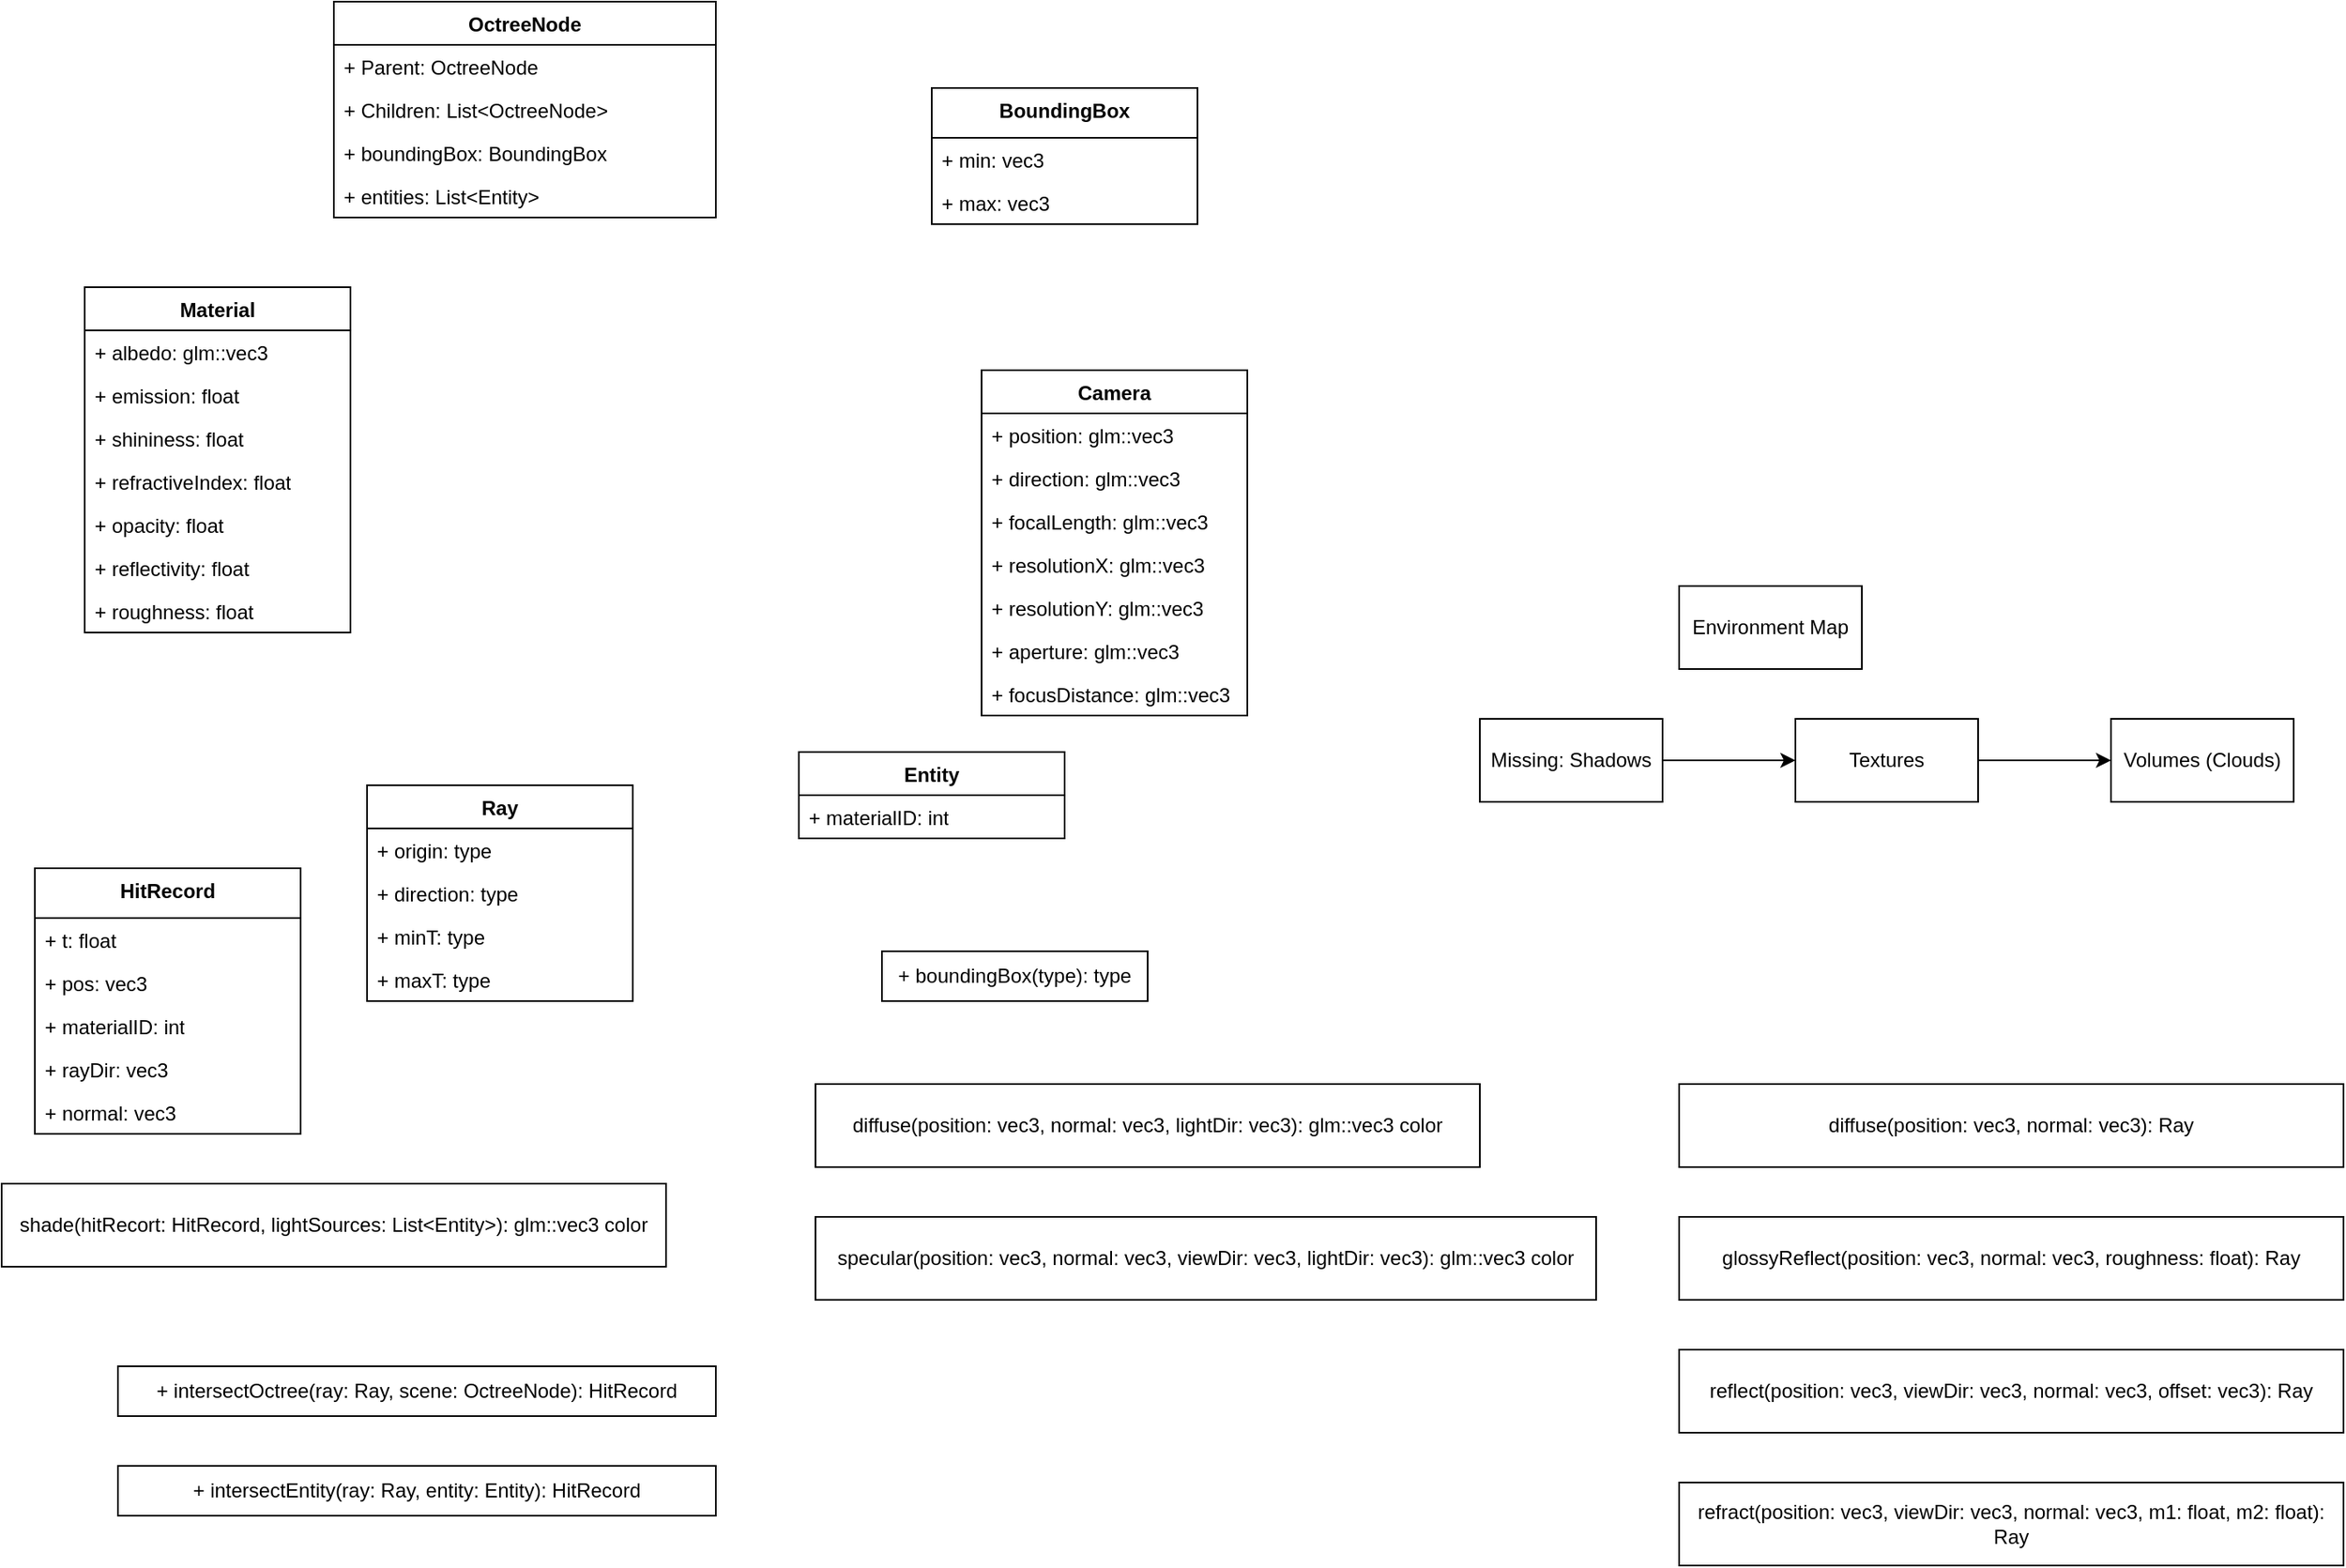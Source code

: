 <mxfile version="27.0.9">
  <diagram name="Page-1" id="QE2I0hBkENBcoeH3K7xq">
    <mxGraphModel dx="946" dy="2329" grid="1" gridSize="10" guides="1" tooltips="1" connect="1" arrows="1" fold="1" page="1" pageScale="1" pageWidth="850" pageHeight="1100" math="0" shadow="0">
      <root>
        <mxCell id="0" />
        <mxCell id="1" parent="0" />
        <mxCell id="vTuQ6a2-xUjpBcH3OW8b-1" value="Ray" style="swimlane;fontStyle=1;align=center;verticalAlign=top;childLayout=stackLayout;horizontal=1;startSize=26;horizontalStack=0;resizeParent=1;resizeParentMax=0;resizeLast=0;collapsible=1;marginBottom=0;whiteSpace=wrap;html=1;" vertex="1" parent="1">
          <mxGeometry x="250" y="540" width="160" height="130" as="geometry" />
        </mxCell>
        <mxCell id="vTuQ6a2-xUjpBcH3OW8b-2" value="+ origin: type" style="text;strokeColor=none;fillColor=none;align=left;verticalAlign=top;spacingLeft=4;spacingRight=4;overflow=hidden;rotatable=0;points=[[0,0.5],[1,0.5]];portConstraint=eastwest;whiteSpace=wrap;html=1;" vertex="1" parent="vTuQ6a2-xUjpBcH3OW8b-1">
          <mxGeometry y="26" width="160" height="26" as="geometry" />
        </mxCell>
        <mxCell id="vTuQ6a2-xUjpBcH3OW8b-32" value="+ direction: type" style="text;strokeColor=none;fillColor=none;align=left;verticalAlign=top;spacingLeft=4;spacingRight=4;overflow=hidden;rotatable=0;points=[[0,0.5],[1,0.5]];portConstraint=eastwest;whiteSpace=wrap;html=1;" vertex="1" parent="vTuQ6a2-xUjpBcH3OW8b-1">
          <mxGeometry y="52" width="160" height="26" as="geometry" />
        </mxCell>
        <mxCell id="vTuQ6a2-xUjpBcH3OW8b-54" value="+ minT: type" style="text;strokeColor=none;fillColor=none;align=left;verticalAlign=top;spacingLeft=4;spacingRight=4;overflow=hidden;rotatable=0;points=[[0,0.5],[1,0.5]];portConstraint=eastwest;whiteSpace=wrap;html=1;" vertex="1" parent="vTuQ6a2-xUjpBcH3OW8b-1">
          <mxGeometry y="78" width="160" height="26" as="geometry" />
        </mxCell>
        <mxCell id="vTuQ6a2-xUjpBcH3OW8b-55" value="+ maxT: type" style="text;strokeColor=none;fillColor=none;align=left;verticalAlign=top;spacingLeft=4;spacingRight=4;overflow=hidden;rotatable=0;points=[[0,0.5],[1,0.5]];portConstraint=eastwest;whiteSpace=wrap;html=1;" vertex="1" parent="vTuQ6a2-xUjpBcH3OW8b-1">
          <mxGeometry y="104" width="160" height="26" as="geometry" />
        </mxCell>
        <mxCell id="vTuQ6a2-xUjpBcH3OW8b-5" value="Material" style="swimlane;fontStyle=1;align=center;verticalAlign=top;childLayout=stackLayout;horizontal=1;startSize=26;horizontalStack=0;resizeParent=1;resizeParentMax=0;resizeLast=0;collapsible=1;marginBottom=0;whiteSpace=wrap;html=1;" vertex="1" parent="1">
          <mxGeometry x="80" y="240" width="160" height="208" as="geometry" />
        </mxCell>
        <mxCell id="vTuQ6a2-xUjpBcH3OW8b-6" value="+ albedo: glm::vec3" style="text;strokeColor=none;fillColor=none;align=left;verticalAlign=top;spacingLeft=4;spacingRight=4;overflow=hidden;rotatable=0;points=[[0,0.5],[1,0.5]];portConstraint=eastwest;whiteSpace=wrap;html=1;" vertex="1" parent="vTuQ6a2-xUjpBcH3OW8b-5">
          <mxGeometry y="26" width="160" height="26" as="geometry" />
        </mxCell>
        <mxCell id="vTuQ6a2-xUjpBcH3OW8b-31" value="+ emission: float" style="text;strokeColor=none;fillColor=none;align=left;verticalAlign=top;spacingLeft=4;spacingRight=4;overflow=hidden;rotatable=0;points=[[0,0.5],[1,0.5]];portConstraint=eastwest;whiteSpace=wrap;html=1;" vertex="1" parent="vTuQ6a2-xUjpBcH3OW8b-5">
          <mxGeometry y="52" width="160" height="26" as="geometry" />
        </mxCell>
        <mxCell id="vTuQ6a2-xUjpBcH3OW8b-43" value="+ shininess: float" style="text;strokeColor=none;fillColor=none;align=left;verticalAlign=top;spacingLeft=4;spacingRight=4;overflow=hidden;rotatable=0;points=[[0,0.5],[1,0.5]];portConstraint=eastwest;whiteSpace=wrap;html=1;" vertex="1" parent="vTuQ6a2-xUjpBcH3OW8b-5">
          <mxGeometry y="78" width="160" height="26" as="geometry" />
        </mxCell>
        <mxCell id="vTuQ6a2-xUjpBcH3OW8b-44" value="+ refractiveIndex: float" style="text;strokeColor=none;fillColor=none;align=left;verticalAlign=top;spacingLeft=4;spacingRight=4;overflow=hidden;rotatable=0;points=[[0,0.5],[1,0.5]];portConstraint=eastwest;whiteSpace=wrap;html=1;" vertex="1" parent="vTuQ6a2-xUjpBcH3OW8b-5">
          <mxGeometry y="104" width="160" height="26" as="geometry" />
        </mxCell>
        <mxCell id="vTuQ6a2-xUjpBcH3OW8b-45" value="+ opacity: float" style="text;strokeColor=none;fillColor=none;align=left;verticalAlign=top;spacingLeft=4;spacingRight=4;overflow=hidden;rotatable=0;points=[[0,0.5],[1,0.5]];portConstraint=eastwest;whiteSpace=wrap;html=1;" vertex="1" parent="vTuQ6a2-xUjpBcH3OW8b-5">
          <mxGeometry y="130" width="160" height="26" as="geometry" />
        </mxCell>
        <mxCell id="vTuQ6a2-xUjpBcH3OW8b-47" value="+ reflectivity: float" style="text;strokeColor=none;fillColor=none;align=left;verticalAlign=top;spacingLeft=4;spacingRight=4;overflow=hidden;rotatable=0;points=[[0,0.5],[1,0.5]];portConstraint=eastwest;whiteSpace=wrap;html=1;" vertex="1" parent="vTuQ6a2-xUjpBcH3OW8b-5">
          <mxGeometry y="156" width="160" height="26" as="geometry" />
        </mxCell>
        <mxCell id="vTuQ6a2-xUjpBcH3OW8b-46" value="+ roughness: float" style="text;strokeColor=none;fillColor=none;align=left;verticalAlign=top;spacingLeft=4;spacingRight=4;overflow=hidden;rotatable=0;points=[[0,0.5],[1,0.5]];portConstraint=eastwest;whiteSpace=wrap;html=1;" vertex="1" parent="vTuQ6a2-xUjpBcH3OW8b-5">
          <mxGeometry y="182" width="160" height="26" as="geometry" />
        </mxCell>
        <mxCell id="vTuQ6a2-xUjpBcH3OW8b-9" value="Entity" style="swimlane;fontStyle=1;align=center;verticalAlign=top;childLayout=stackLayout;horizontal=1;startSize=26;horizontalStack=0;resizeParent=1;resizeParentMax=0;resizeLast=0;collapsible=1;marginBottom=0;whiteSpace=wrap;html=1;" vertex="1" parent="1">
          <mxGeometry x="510" y="520" width="160" height="52" as="geometry" />
        </mxCell>
        <mxCell id="vTuQ6a2-xUjpBcH3OW8b-10" value="+ materialID: int" style="text;strokeColor=none;fillColor=none;align=left;verticalAlign=top;spacingLeft=4;spacingRight=4;overflow=hidden;rotatable=0;points=[[0,0.5],[1,0.5]];portConstraint=eastwest;whiteSpace=wrap;html=1;" vertex="1" parent="vTuQ6a2-xUjpBcH3OW8b-9">
          <mxGeometry y="26" width="160" height="26" as="geometry" />
        </mxCell>
        <mxCell id="vTuQ6a2-xUjpBcH3OW8b-14" value="Camera" style="swimlane;fontStyle=1;align=center;verticalAlign=top;childLayout=stackLayout;horizontal=1;startSize=26;horizontalStack=0;resizeParent=1;resizeParentMax=0;resizeLast=0;collapsible=1;marginBottom=0;whiteSpace=wrap;html=1;" vertex="1" parent="1">
          <mxGeometry x="620" y="290" width="160" height="208" as="geometry" />
        </mxCell>
        <mxCell id="vTuQ6a2-xUjpBcH3OW8b-15" value="+ position: glm::vec3" style="text;strokeColor=none;fillColor=none;align=left;verticalAlign=top;spacingLeft=4;spacingRight=4;overflow=hidden;rotatable=0;points=[[0,0.5],[1,0.5]];portConstraint=eastwest;whiteSpace=wrap;html=1;" vertex="1" parent="vTuQ6a2-xUjpBcH3OW8b-14">
          <mxGeometry y="26" width="160" height="26" as="geometry" />
        </mxCell>
        <mxCell id="vTuQ6a2-xUjpBcH3OW8b-37" value="+ direction: glm::vec3" style="text;strokeColor=none;fillColor=none;align=left;verticalAlign=top;spacingLeft=4;spacingRight=4;overflow=hidden;rotatable=0;points=[[0,0.5],[1,0.5]];portConstraint=eastwest;whiteSpace=wrap;html=1;" vertex="1" parent="vTuQ6a2-xUjpBcH3OW8b-14">
          <mxGeometry y="52" width="160" height="26" as="geometry" />
        </mxCell>
        <mxCell id="vTuQ6a2-xUjpBcH3OW8b-38" value="+ focalLength: glm::vec3" style="text;strokeColor=none;fillColor=none;align=left;verticalAlign=top;spacingLeft=4;spacingRight=4;overflow=hidden;rotatable=0;points=[[0,0.5],[1,0.5]];portConstraint=eastwest;whiteSpace=wrap;html=1;" vertex="1" parent="vTuQ6a2-xUjpBcH3OW8b-14">
          <mxGeometry y="78" width="160" height="26" as="geometry" />
        </mxCell>
        <mxCell id="vTuQ6a2-xUjpBcH3OW8b-39" value="+ resolutionX: glm::vec3" style="text;strokeColor=none;fillColor=none;align=left;verticalAlign=top;spacingLeft=4;spacingRight=4;overflow=hidden;rotatable=0;points=[[0,0.5],[1,0.5]];portConstraint=eastwest;whiteSpace=wrap;html=1;" vertex="1" parent="vTuQ6a2-xUjpBcH3OW8b-14">
          <mxGeometry y="104" width="160" height="26" as="geometry" />
        </mxCell>
        <mxCell id="vTuQ6a2-xUjpBcH3OW8b-40" value="+ resolutionY: glm::vec3" style="text;strokeColor=none;fillColor=none;align=left;verticalAlign=top;spacingLeft=4;spacingRight=4;overflow=hidden;rotatable=0;points=[[0,0.5],[1,0.5]];portConstraint=eastwest;whiteSpace=wrap;html=1;" vertex="1" parent="vTuQ6a2-xUjpBcH3OW8b-14">
          <mxGeometry y="130" width="160" height="26" as="geometry" />
        </mxCell>
        <mxCell id="vTuQ6a2-xUjpBcH3OW8b-41" value="+ aperture: glm::vec3" style="text;strokeColor=none;fillColor=none;align=left;verticalAlign=top;spacingLeft=4;spacingRight=4;overflow=hidden;rotatable=0;points=[[0,0.5],[1,0.5]];portConstraint=eastwest;whiteSpace=wrap;html=1;" vertex="1" parent="vTuQ6a2-xUjpBcH3OW8b-14">
          <mxGeometry y="156" width="160" height="26" as="geometry" />
        </mxCell>
        <mxCell id="vTuQ6a2-xUjpBcH3OW8b-42" value="+ focusDistance: glm::vec3" style="text;strokeColor=none;fillColor=none;align=left;verticalAlign=top;spacingLeft=4;spacingRight=4;overflow=hidden;rotatable=0;points=[[0,0.5],[1,0.5]];portConstraint=eastwest;whiteSpace=wrap;html=1;" vertex="1" parent="vTuQ6a2-xUjpBcH3OW8b-14">
          <mxGeometry y="182" width="160" height="26" as="geometry" />
        </mxCell>
        <mxCell id="vTuQ6a2-xUjpBcH3OW8b-18" value="OctreeNode" style="swimlane;fontStyle=1;align=center;verticalAlign=top;childLayout=stackLayout;horizontal=1;startSize=26;horizontalStack=0;resizeParent=1;resizeParentMax=0;resizeLast=0;collapsible=1;marginBottom=0;whiteSpace=wrap;html=1;" vertex="1" parent="1">
          <mxGeometry x="230" y="68" width="230" height="130" as="geometry" />
        </mxCell>
        <mxCell id="vTuQ6a2-xUjpBcH3OW8b-19" value="+ Parent: OctreeNode&amp;nbsp;" style="text;strokeColor=none;fillColor=none;align=left;verticalAlign=top;spacingLeft=4;spacingRight=4;overflow=hidden;rotatable=0;points=[[0,0.5],[1,0.5]];portConstraint=eastwest;whiteSpace=wrap;html=1;" vertex="1" parent="vTuQ6a2-xUjpBcH3OW8b-18">
          <mxGeometry y="26" width="230" height="26" as="geometry" />
        </mxCell>
        <mxCell id="vTuQ6a2-xUjpBcH3OW8b-72" value="+ Children: List&amp;lt;OctreeNode&amp;gt;&amp;nbsp;" style="text;strokeColor=none;fillColor=none;align=left;verticalAlign=top;spacingLeft=4;spacingRight=4;overflow=hidden;rotatable=0;points=[[0,0.5],[1,0.5]];portConstraint=eastwest;whiteSpace=wrap;html=1;" vertex="1" parent="vTuQ6a2-xUjpBcH3OW8b-18">
          <mxGeometry y="52" width="230" height="26" as="geometry" />
        </mxCell>
        <mxCell id="vTuQ6a2-xUjpBcH3OW8b-73" value="+ boundingBox: BoundingBox&amp;nbsp;" style="text;strokeColor=none;fillColor=none;align=left;verticalAlign=top;spacingLeft=4;spacingRight=4;overflow=hidden;rotatable=0;points=[[0,0.5],[1,0.5]];portConstraint=eastwest;whiteSpace=wrap;html=1;" vertex="1" parent="vTuQ6a2-xUjpBcH3OW8b-18">
          <mxGeometry y="78" width="230" height="26" as="geometry" />
        </mxCell>
        <mxCell id="vTuQ6a2-xUjpBcH3OW8b-74" value="+ entities: List&amp;lt;Entity&amp;gt;&amp;nbsp;" style="text;strokeColor=none;fillColor=none;align=left;verticalAlign=top;spacingLeft=4;spacingRight=4;overflow=hidden;rotatable=0;points=[[0,0.5],[1,0.5]];portConstraint=eastwest;whiteSpace=wrap;html=1;" vertex="1" parent="vTuQ6a2-xUjpBcH3OW8b-18">
          <mxGeometry y="104" width="230" height="26" as="geometry" />
        </mxCell>
        <mxCell id="vTuQ6a2-xUjpBcH3OW8b-33" value="shade(hitRecort: HitRecord, lightSources: List&amp;lt;Entity&amp;gt;): glm::vec3 color" style="html=1;whiteSpace=wrap;" vertex="1" parent="1">
          <mxGeometry x="30" y="780" width="400" height="50" as="geometry" />
        </mxCell>
        <mxCell id="vTuQ6a2-xUjpBcH3OW8b-56" value="HitRecord" style="swimlane;fontStyle=1;align=center;verticalAlign=top;childLayout=stackLayout;horizontal=1;startSize=30;horizontalStack=0;resizeParent=1;resizeParentMax=0;resizeLast=0;collapsible=1;marginBottom=0;whiteSpace=wrap;html=1;" vertex="1" parent="1">
          <mxGeometry x="50" y="590" width="160" height="160" as="geometry" />
        </mxCell>
        <mxCell id="vTuQ6a2-xUjpBcH3OW8b-58" value="+ t: float" style="text;strokeColor=none;fillColor=none;align=left;verticalAlign=top;spacingLeft=4;spacingRight=4;overflow=hidden;rotatable=0;points=[[0,0.5],[1,0.5]];portConstraint=eastwest;whiteSpace=wrap;html=1;" vertex="1" parent="vTuQ6a2-xUjpBcH3OW8b-56">
          <mxGeometry y="30" width="160" height="26" as="geometry" />
        </mxCell>
        <mxCell id="vTuQ6a2-xUjpBcH3OW8b-62" value="+ pos: vec3" style="text;strokeColor=none;fillColor=none;align=left;verticalAlign=top;spacingLeft=4;spacingRight=4;overflow=hidden;rotatable=0;points=[[0,0.5],[1,0.5]];portConstraint=eastwest;whiteSpace=wrap;html=1;" vertex="1" parent="vTuQ6a2-xUjpBcH3OW8b-56">
          <mxGeometry y="56" width="160" height="26" as="geometry" />
        </mxCell>
        <mxCell id="vTuQ6a2-xUjpBcH3OW8b-57" value="+ materialID: int" style="text;strokeColor=none;fillColor=none;align=left;verticalAlign=top;spacingLeft=4;spacingRight=4;overflow=hidden;rotatable=0;points=[[0,0.5],[1,0.5]];portConstraint=eastwest;whiteSpace=wrap;html=1;" vertex="1" parent="vTuQ6a2-xUjpBcH3OW8b-56">
          <mxGeometry y="82" width="160" height="26" as="geometry" />
        </mxCell>
        <mxCell id="vTuQ6a2-xUjpBcH3OW8b-59" value="+ rayDir: vec3" style="text;strokeColor=none;fillColor=none;align=left;verticalAlign=top;spacingLeft=4;spacingRight=4;overflow=hidden;rotatable=0;points=[[0,0.5],[1,0.5]];portConstraint=eastwest;whiteSpace=wrap;html=1;" vertex="1" parent="vTuQ6a2-xUjpBcH3OW8b-56">
          <mxGeometry y="108" width="160" height="26" as="geometry" />
        </mxCell>
        <mxCell id="vTuQ6a2-xUjpBcH3OW8b-64" value="+ normal: vec3" style="text;strokeColor=none;fillColor=none;align=left;verticalAlign=top;spacingLeft=4;spacingRight=4;overflow=hidden;rotatable=0;points=[[0,0.5],[1,0.5]];portConstraint=eastwest;whiteSpace=wrap;html=1;" vertex="1" parent="vTuQ6a2-xUjpBcH3OW8b-56">
          <mxGeometry y="134" width="160" height="26" as="geometry" />
        </mxCell>
        <mxCell id="vTuQ6a2-xUjpBcH3OW8b-60" value="&lt;span style=&quot;text-align: left;&quot;&gt;+ intersectOctree(ray: Ray, scene: OctreeNode): HitRecord&lt;/span&gt;" style="html=1;whiteSpace=wrap;" vertex="1" parent="1">
          <mxGeometry x="100" y="890" width="360" height="30" as="geometry" />
        </mxCell>
        <mxCell id="vTuQ6a2-xUjpBcH3OW8b-61" value="&lt;span style=&quot;text-align: left;&quot;&gt;+ boundingBox(type): type&lt;/span&gt;" style="html=1;whiteSpace=wrap;" vertex="1" parent="1">
          <mxGeometry x="560" y="640" width="160" height="30" as="geometry" />
        </mxCell>
        <mxCell id="vTuQ6a2-xUjpBcH3OW8b-65" value="BoundingBox" style="swimlane;fontStyle=1;align=center;verticalAlign=top;childLayout=stackLayout;horizontal=1;startSize=30;horizontalStack=0;resizeParent=1;resizeParentMax=0;resizeLast=0;collapsible=1;marginBottom=0;whiteSpace=wrap;html=1;" vertex="1" parent="1">
          <mxGeometry x="590" y="120" width="160" height="82" as="geometry" />
        </mxCell>
        <mxCell id="vTuQ6a2-xUjpBcH3OW8b-70" value="+ min: vec3" style="text;strokeColor=none;fillColor=none;align=left;verticalAlign=top;spacingLeft=4;spacingRight=4;overflow=hidden;rotatable=0;points=[[0,0.5],[1,0.5]];portConstraint=eastwest;whiteSpace=wrap;html=1;" vertex="1" parent="vTuQ6a2-xUjpBcH3OW8b-65">
          <mxGeometry y="30" width="160" height="26" as="geometry" />
        </mxCell>
        <mxCell id="vTuQ6a2-xUjpBcH3OW8b-71" value="+ max: vec3" style="text;strokeColor=none;fillColor=none;align=left;verticalAlign=top;spacingLeft=4;spacingRight=4;overflow=hidden;rotatable=0;points=[[0,0.5],[1,0.5]];portConstraint=eastwest;whiteSpace=wrap;html=1;" vertex="1" parent="vTuQ6a2-xUjpBcH3OW8b-65">
          <mxGeometry y="56" width="160" height="26" as="geometry" />
        </mxCell>
        <mxCell id="vTuQ6a2-xUjpBcH3OW8b-75" value="&lt;span style=&quot;text-align: left;&quot;&gt;+ intersectEntity(ray: Ray, entity: Entity): HitRecord&lt;/span&gt;" style="html=1;whiteSpace=wrap;" vertex="1" parent="1">
          <mxGeometry x="100" y="950" width="360" height="30" as="geometry" />
        </mxCell>
        <mxCell id="vTuQ6a2-xUjpBcH3OW8b-76" value="reflect(position: vec3, viewDir: vec3, normal: vec3, offset: vec3): Ray" style="html=1;whiteSpace=wrap;" vertex="1" parent="1">
          <mxGeometry x="1040" y="880" width="400" height="50" as="geometry" />
        </mxCell>
        <mxCell id="vTuQ6a2-xUjpBcH3OW8b-77" value="refract(position: vec3, viewDir: vec3, normal: vec3, m1: float, m2: float): Ray" style="html=1;whiteSpace=wrap;" vertex="1" parent="1">
          <mxGeometry x="1040" y="960" width="400" height="50" as="geometry" />
        </mxCell>
        <mxCell id="vTuQ6a2-xUjpBcH3OW8b-78" value="diffuse(position: vec3, normal: vec3): Ray" style="html=1;whiteSpace=wrap;" vertex="1" parent="1">
          <mxGeometry x="1040" y="720" width="400" height="50" as="geometry" />
        </mxCell>
        <mxCell id="vTuQ6a2-xUjpBcH3OW8b-79" value="specular(position: vec3, normal: vec3, viewDir: vec3, lightDir: vec3): glm::vec3 color" style="html=1;whiteSpace=wrap;" vertex="1" parent="1">
          <mxGeometry x="520" y="800" width="470" height="50" as="geometry" />
        </mxCell>
        <mxCell id="vTuQ6a2-xUjpBcH3OW8b-81" value="diffuse(position: vec3, normal: vec3, lightDir: vec3): glm::vec3 color" style="html=1;whiteSpace=wrap;" vertex="1" parent="1">
          <mxGeometry x="520" y="720" width="400" height="50" as="geometry" />
        </mxCell>
        <mxCell id="vTuQ6a2-xUjpBcH3OW8b-82" value="glossyReflect(position: vec3, normal: vec3, roughness: float): Ray" style="html=1;whiteSpace=wrap;" vertex="1" parent="1">
          <mxGeometry x="1040" y="800" width="400" height="50" as="geometry" />
        </mxCell>
        <mxCell id="vTuQ6a2-xUjpBcH3OW8b-85" value="" style="edgeStyle=orthogonalEdgeStyle;rounded=0;orthogonalLoop=1;jettySize=auto;html=1;" edge="1" parent="1" source="vTuQ6a2-xUjpBcH3OW8b-83" target="vTuQ6a2-xUjpBcH3OW8b-84">
          <mxGeometry relative="1" as="geometry" />
        </mxCell>
        <mxCell id="vTuQ6a2-xUjpBcH3OW8b-83" value="Missing: Shadows" style="html=1;whiteSpace=wrap;" vertex="1" parent="1">
          <mxGeometry x="920" y="500" width="110" height="50" as="geometry" />
        </mxCell>
        <mxCell id="vTuQ6a2-xUjpBcH3OW8b-87" value="" style="edgeStyle=orthogonalEdgeStyle;rounded=0;orthogonalLoop=1;jettySize=auto;html=1;" edge="1" parent="1" source="vTuQ6a2-xUjpBcH3OW8b-84" target="vTuQ6a2-xUjpBcH3OW8b-86">
          <mxGeometry relative="1" as="geometry" />
        </mxCell>
        <mxCell id="vTuQ6a2-xUjpBcH3OW8b-84" value="Textures" style="html=1;whiteSpace=wrap;" vertex="1" parent="1">
          <mxGeometry x="1110" y="500" width="110" height="50" as="geometry" />
        </mxCell>
        <mxCell id="vTuQ6a2-xUjpBcH3OW8b-86" value="Volumes (Clouds)" style="html=1;whiteSpace=wrap;" vertex="1" parent="1">
          <mxGeometry x="1300" y="500" width="110" height="50" as="geometry" />
        </mxCell>
        <mxCell id="vTuQ6a2-xUjpBcH3OW8b-88" value="Environment Map" style="html=1;whiteSpace=wrap;" vertex="1" parent="1">
          <mxGeometry x="1040" y="420" width="110" height="50" as="geometry" />
        </mxCell>
      </root>
    </mxGraphModel>
  </diagram>
</mxfile>
